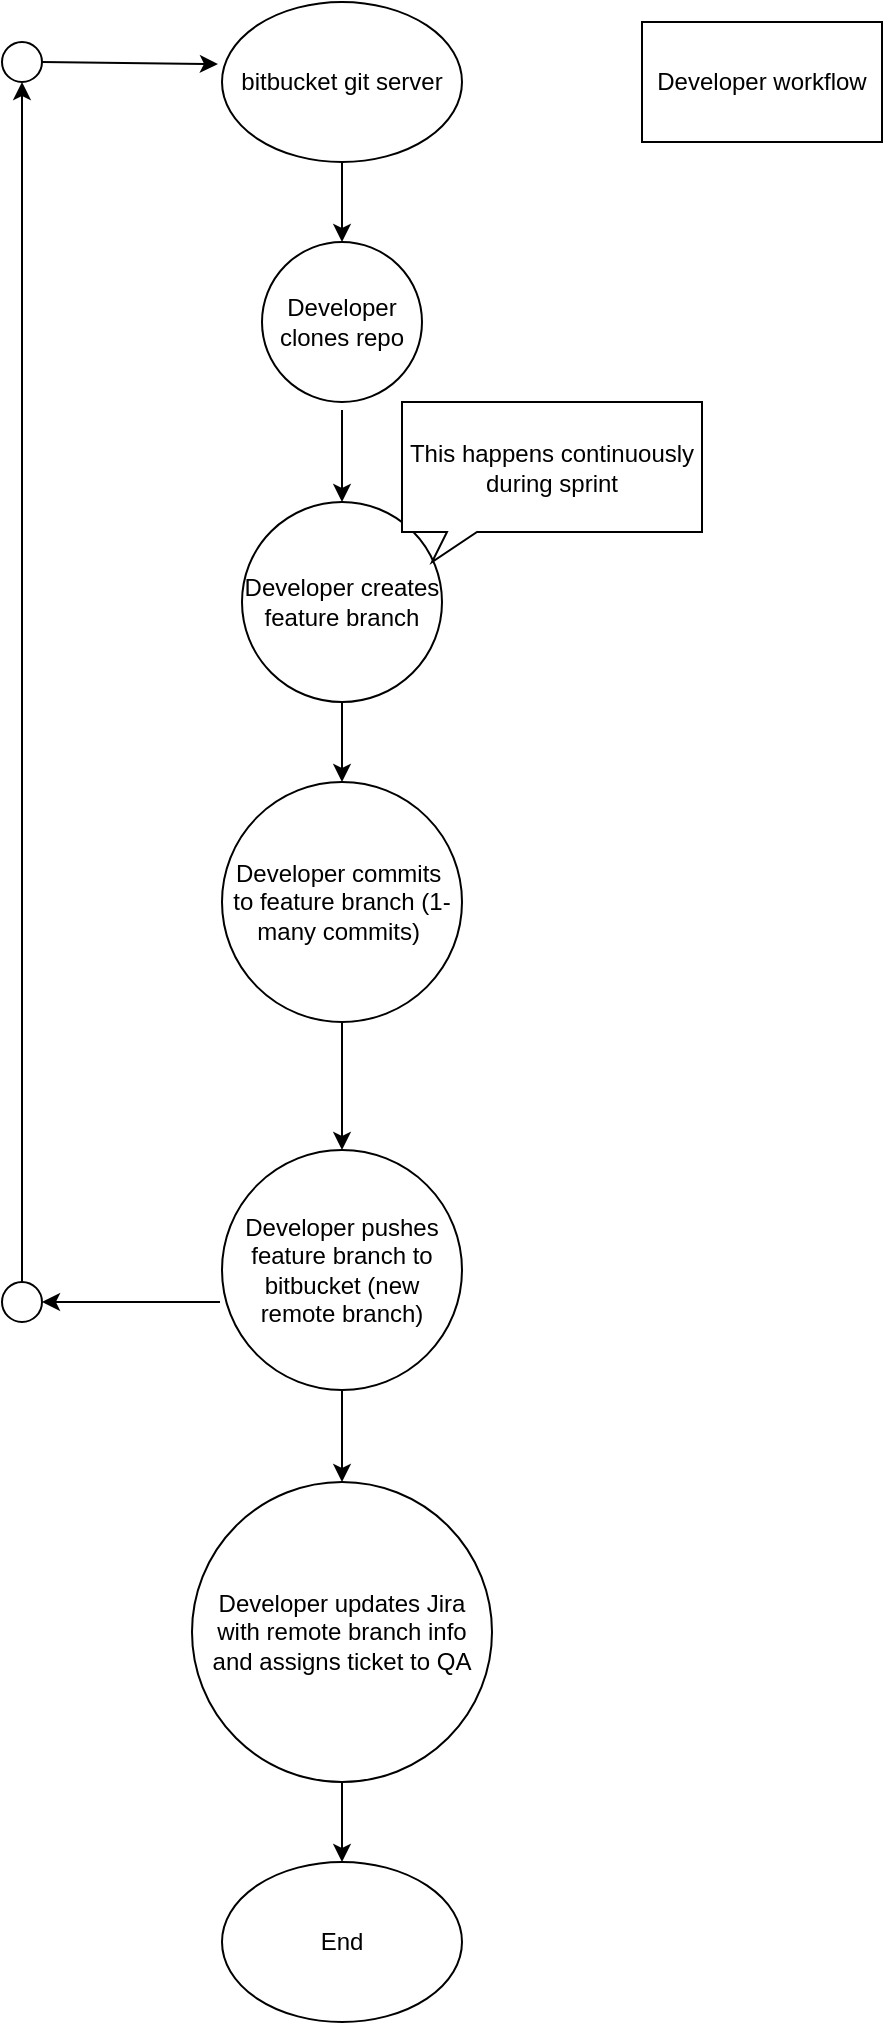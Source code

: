 <mxfile version="13.3.5" type="device"><diagram id="wqJ4AnTBK1EAVzAquJ06" name="Page-1"><mxGraphModel dx="1422" dy="794" grid="1" gridSize="10" guides="1" tooltips="1" connect="1" arrows="1" fold="1" page="1" pageScale="1" pageWidth="850" pageHeight="1100" math="0" shadow="0"><root><mxCell id="0"/><mxCell id="1" parent="0"/><mxCell id="4gnaxE5KwOfygXmnP_GB-1" value="bitbucket git server" style="ellipse;whiteSpace=wrap;html=1;" vertex="1" parent="1"><mxGeometry x="300" y="40" width="120" height="80" as="geometry"/></mxCell><mxCell id="4gnaxE5KwOfygXmnP_GB-12" value="Developer clones repo" style="ellipse;whiteSpace=wrap;html=1;aspect=fixed;" vertex="1" parent="1"><mxGeometry x="320" y="160" width="80" height="80" as="geometry"/></mxCell><mxCell id="4gnaxE5KwOfygXmnP_GB-13" value="Developer creates feature branch" style="ellipse;whiteSpace=wrap;html=1;aspect=fixed;" vertex="1" parent="1"><mxGeometry x="310" y="290" width="100" height="100" as="geometry"/></mxCell><mxCell id="4gnaxE5KwOfygXmnP_GB-14" value="Developer commits&amp;nbsp; to feature branch (1-many commits)&amp;nbsp;" style="ellipse;whiteSpace=wrap;html=1;aspect=fixed;" vertex="1" parent="1"><mxGeometry x="300" y="430" width="120" height="120" as="geometry"/></mxCell><mxCell id="4gnaxE5KwOfygXmnP_GB-15" value="Developer pushes feature branch to bitbucket (new remote branch)" style="ellipse;whiteSpace=wrap;html=1;aspect=fixed;" vertex="1" parent="1"><mxGeometry x="300" y="614" width="120" height="120" as="geometry"/></mxCell><mxCell id="4gnaxE5KwOfygXmnP_GB-16" value="" style="endArrow=classic;html=1;entryX=0.5;entryY=0;entryDx=0;entryDy=0;" edge="1" parent="1" target="4gnaxE5KwOfygXmnP_GB-13"><mxGeometry width="50" height="50" relative="1" as="geometry"><mxPoint x="360" y="244" as="sourcePoint"/><mxPoint x="450" y="380" as="targetPoint"/></mxGeometry></mxCell><mxCell id="4gnaxE5KwOfygXmnP_GB-17" value="" style="endArrow=classic;html=1;exitX=0.5;exitY=1;exitDx=0;exitDy=0;entryX=0.5;entryY=0;entryDx=0;entryDy=0;" edge="1" parent="1" source="4gnaxE5KwOfygXmnP_GB-1" target="4gnaxE5KwOfygXmnP_GB-12"><mxGeometry width="50" height="50" relative="1" as="geometry"><mxPoint x="220" y="190" as="sourcePoint"/><mxPoint x="270" y="140" as="targetPoint"/></mxGeometry></mxCell><mxCell id="4gnaxE5KwOfygXmnP_GB-19" value="" style="endArrow=classic;html=1;exitX=0.5;exitY=1;exitDx=0;exitDy=0;entryX=0.5;entryY=0;entryDx=0;entryDy=0;" edge="1" parent="1" source="4gnaxE5KwOfygXmnP_GB-13" target="4gnaxE5KwOfygXmnP_GB-14"><mxGeometry width="50" height="50" relative="1" as="geometry"><mxPoint x="140" y="480" as="sourcePoint"/><mxPoint x="190" y="430" as="targetPoint"/></mxGeometry></mxCell><mxCell id="4gnaxE5KwOfygXmnP_GB-20" value="" style="endArrow=classic;html=1;exitX=0.5;exitY=1;exitDx=0;exitDy=0;entryX=0.5;entryY=0;entryDx=0;entryDy=0;" edge="1" parent="1" source="4gnaxE5KwOfygXmnP_GB-14" target="4gnaxE5KwOfygXmnP_GB-15"><mxGeometry width="50" height="50" relative="1" as="geometry"><mxPoint x="210" y="590" as="sourcePoint"/><mxPoint x="260" y="540" as="targetPoint"/></mxGeometry></mxCell><mxCell id="4gnaxE5KwOfygXmnP_GB-23" value="" style="endArrow=classic;html=1;exitX=0.5;exitY=0;exitDx=0;exitDy=0;entryX=0.5;entryY=1;entryDx=0;entryDy=0;" edge="1" parent="1" source="4gnaxE5KwOfygXmnP_GB-25" target="4gnaxE5KwOfygXmnP_GB-27"><mxGeometry width="50" height="50" relative="1" as="geometry"><mxPoint x="204" y="674" as="sourcePoint"/><mxPoint x="204" y="80" as="targetPoint"/></mxGeometry></mxCell><mxCell id="4gnaxE5KwOfygXmnP_GB-25" value="" style="ellipse;whiteSpace=wrap;html=1;aspect=fixed;" vertex="1" parent="1"><mxGeometry x="190" y="680" width="20" height="20" as="geometry"/></mxCell><mxCell id="4gnaxE5KwOfygXmnP_GB-27" value="" style="ellipse;whiteSpace=wrap;html=1;aspect=fixed;" vertex="1" parent="1"><mxGeometry x="190" y="60" width="20" height="20" as="geometry"/></mxCell><mxCell id="4gnaxE5KwOfygXmnP_GB-28" value="" style="endArrow=classic;html=1;exitX=1;exitY=0.5;exitDx=0;exitDy=0;entryX=-0.017;entryY=0.388;entryDx=0;entryDy=0;entryPerimeter=0;" edge="1" parent="1" source="4gnaxE5KwOfygXmnP_GB-27" target="4gnaxE5KwOfygXmnP_GB-1"><mxGeometry width="50" height="50" relative="1" as="geometry"><mxPoint x="400" y="430" as="sourcePoint"/><mxPoint x="450" y="380" as="targetPoint"/></mxGeometry></mxCell><mxCell id="4gnaxE5KwOfygXmnP_GB-29" value="" style="endArrow=classic;html=1;entryX=1;entryY=0.5;entryDx=0;entryDy=0;" edge="1" parent="1" target="4gnaxE5KwOfygXmnP_GB-25"><mxGeometry width="50" height="50" relative="1" as="geometry"><mxPoint x="299" y="690" as="sourcePoint"/><mxPoint x="170" y="610" as="targetPoint"/></mxGeometry></mxCell><mxCell id="4gnaxE5KwOfygXmnP_GB-30" value="Developer workflow" style="rounded=0;whiteSpace=wrap;html=1;" vertex="1" parent="1"><mxGeometry x="510" y="50" width="120" height="60" as="geometry"/></mxCell><mxCell id="4gnaxE5KwOfygXmnP_GB-32" value="Developer updates Jira with remote branch info and assigns ticket to QA" style="ellipse;whiteSpace=wrap;html=1;aspect=fixed;" vertex="1" parent="1"><mxGeometry x="285" y="780" width="150" height="150" as="geometry"/></mxCell><mxCell id="4gnaxE5KwOfygXmnP_GB-33" value="End" style="ellipse;whiteSpace=wrap;html=1;" vertex="1" parent="1"><mxGeometry x="300" y="970" width="120" height="80" as="geometry"/></mxCell><mxCell id="4gnaxE5KwOfygXmnP_GB-34" value="" style="endArrow=classic;html=1;exitX=0.5;exitY=1;exitDx=0;exitDy=0;entryX=0.5;entryY=0;entryDx=0;entryDy=0;" edge="1" parent="1" source="4gnaxE5KwOfygXmnP_GB-15" target="4gnaxE5KwOfygXmnP_GB-32"><mxGeometry width="50" height="50" relative="1" as="geometry"><mxPoint x="120" y="890" as="sourcePoint"/><mxPoint x="170" y="840" as="targetPoint"/></mxGeometry></mxCell><mxCell id="4gnaxE5KwOfygXmnP_GB-35" value="" style="endArrow=classic;html=1;exitX=0.5;exitY=1;exitDx=0;exitDy=0;entryX=0.5;entryY=0;entryDx=0;entryDy=0;" edge="1" parent="1" source="4gnaxE5KwOfygXmnP_GB-32" target="4gnaxE5KwOfygXmnP_GB-33"><mxGeometry width="50" height="50" relative="1" as="geometry"><mxPoint x="200" y="1000" as="sourcePoint"/><mxPoint x="250" y="950" as="targetPoint"/></mxGeometry></mxCell><mxCell id="4gnaxE5KwOfygXmnP_GB-36" value="This happens continuously during sprint" style="whiteSpace=wrap;html=1;shape=mxgraph.basic.rectCallout;dx=30;dy=15;boundedLbl=1;" vertex="1" parent="1"><mxGeometry x="390" y="240" width="150" height="80" as="geometry"/></mxCell></root></mxGraphModel></diagram></mxfile>